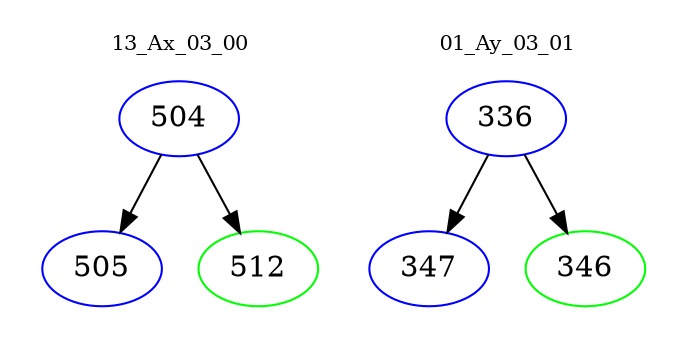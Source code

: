 digraph{
subgraph cluster_0 {
color = white
label = "13_Ax_03_00";
fontsize=10;
T0_504 [label="504", color="blue"]
T0_504 -> T0_505 [color="black"]
T0_505 [label="505", color="blue"]
T0_504 -> T0_512 [color="black"]
T0_512 [label="512", color="green"]
}
subgraph cluster_1 {
color = white
label = "01_Ay_03_01";
fontsize=10;
T1_336 [label="336", color="blue"]
T1_336 -> T1_347 [color="black"]
T1_347 [label="347", color="blue"]
T1_336 -> T1_346 [color="black"]
T1_346 [label="346", color="green"]
}
}
